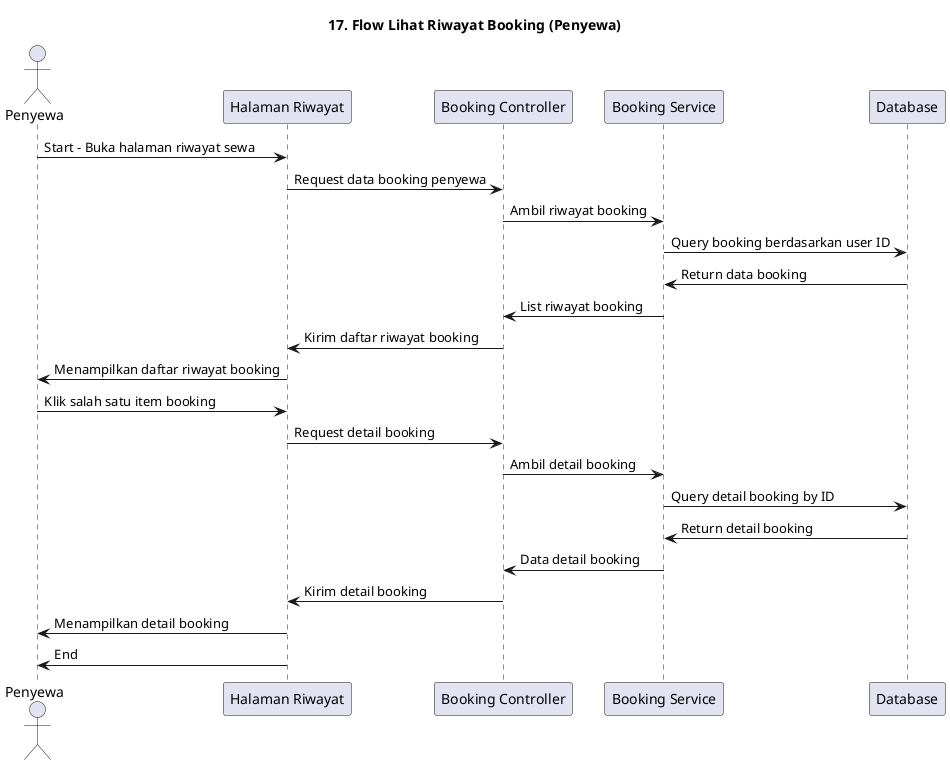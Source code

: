@startuml 17_Flow_Lihat_Riwayat_Booking
title 17. Flow Lihat Riwayat Booking (Penyewa)

actor Penyewa
participant "Halaman Riwayat" as Page
participant "Booking Controller" as Ctrl
participant "Booking Service" as BookSvc
participant Database as DB

Penyewa -> Page: Start - Buka halaman riwayat sewa
Page -> Ctrl: Request data booking penyewa
Ctrl -> BookSvc: Ambil riwayat booking
BookSvc -> DB: Query booking berdasarkan user ID
DB -> BookSvc: Return data booking
BookSvc -> Ctrl: List riwayat booking
Ctrl -> Page: Kirim daftar riwayat booking
Page -> Penyewa: Menampilkan daftar riwayat booking

Penyewa -> Page: Klik salah satu item booking
Page -> Ctrl: Request detail booking
Ctrl -> BookSvc: Ambil detail booking
BookSvc -> DB: Query detail booking by ID
DB -> BookSvc: Return detail booking
BookSvc -> Ctrl: Data detail booking
Ctrl -> Page: Kirim detail booking
Page -> Penyewa: Menampilkan detail booking

Page -> Penyewa: End

@enduml